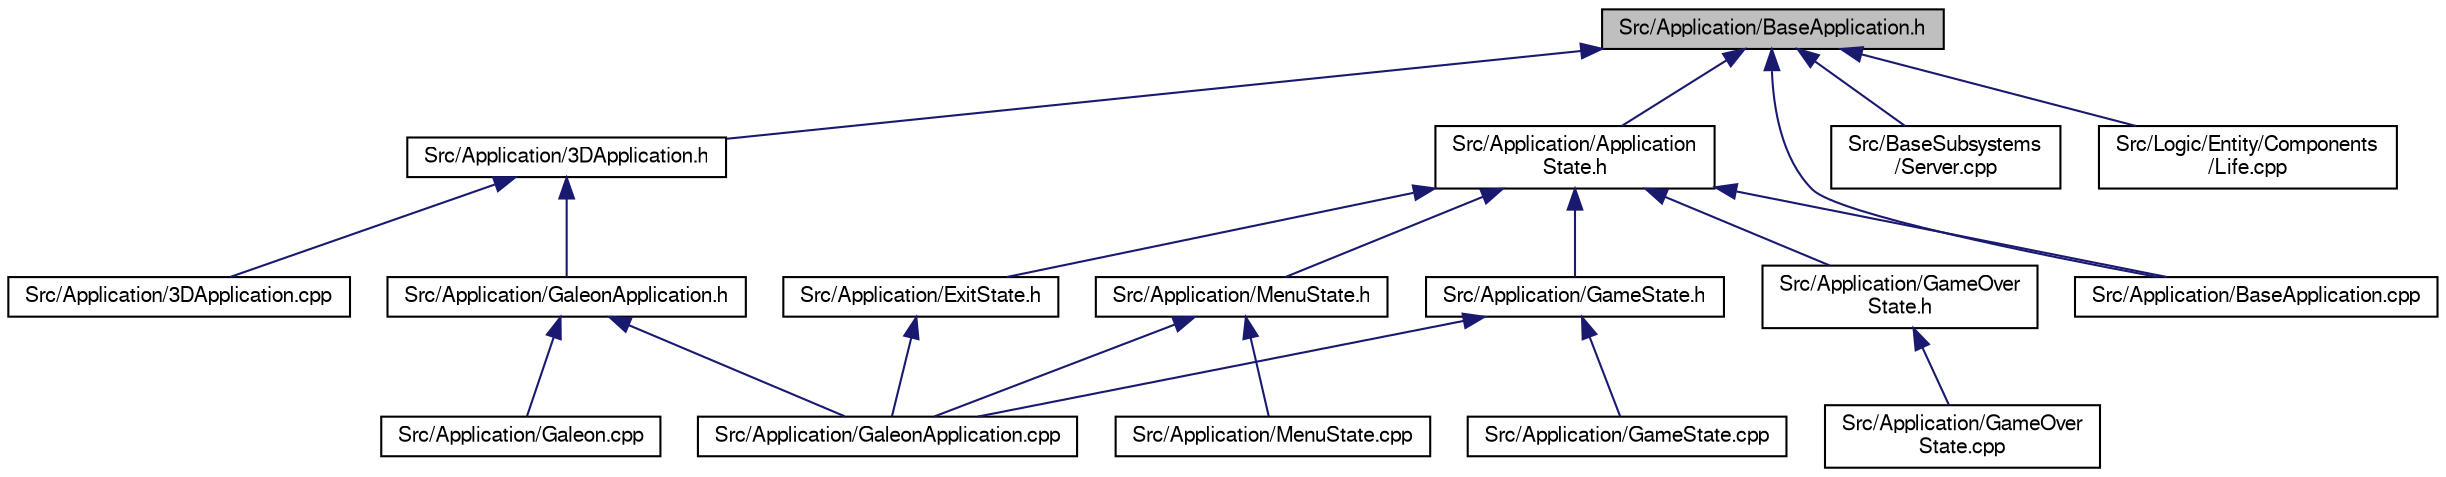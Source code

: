 digraph "Src/Application/BaseApplication.h"
{
  edge [fontname="FreeSans",fontsize="10",labelfontname="FreeSans",labelfontsize="10"];
  node [fontname="FreeSans",fontsize="10",shape=record];
  Node1 [label="Src/Application/BaseApplication.h",height=0.2,width=0.4,color="black", fillcolor="grey75", style="filled", fontcolor="black"];
  Node1 -> Node2 [dir="back",color="midnightblue",fontsize="10",style="solid",fontname="FreeSans"];
  Node2 [label="Src/Application/3DApplication.h",height=0.2,width=0.4,color="black", fillcolor="white", style="filled",URL="$3_d_application_8h.html",tooltip="Contiene la declaración de la clase aplicacion para aplicaciones basadas en Ogre. ..."];
  Node2 -> Node3 [dir="back",color="midnightblue",fontsize="10",style="solid",fontname="FreeSans"];
  Node3 [label="Src/Application/3DApplication.cpp",height=0.2,width=0.4,color="black", fillcolor="white", style="filled",URL="$3_d_application_8cpp.html",tooltip="Contiene la implementación de la clase aplicacion para aplicaciones basadas en Ogre. "];
  Node2 -> Node4 [dir="back",color="midnightblue",fontsize="10",style="solid",fontname="FreeSans"];
  Node4 [label="Src/Application/GaleonApplication.h",height=0.2,width=0.4,color="black", fillcolor="white", style="filled",URL="$_galeon_application_8h.html",tooltip="Contiene la declaración de la clase aplicacion para aplicaciones basadas en Ogre. ..."];
  Node4 -> Node5 [dir="back",color="midnightblue",fontsize="10",style="solid",fontname="FreeSans"];
  Node5 [label="Src/Application/Galeon.cpp",height=0.2,width=0.4,color="black", fillcolor="white", style="filled",URL="$_galeon_8cpp.html",tooltip="Contiene el punto de entrada principal del programa Galeon. "];
  Node4 -> Node6 [dir="back",color="midnightblue",fontsize="10",style="solid",fontname="FreeSans"];
  Node6 [label="Src/Application/GaleonApplication.cpp",height=0.2,width=0.4,color="black", fillcolor="white", style="filled",URL="$_galeon_application_8cpp.html",tooltip="Contiene la implementación de la clase aplicacion para aplicaciones basadas en Ogre. "];
  Node1 -> Node7 [dir="back",color="midnightblue",fontsize="10",style="solid",fontname="FreeSans"];
  Node7 [label="Src/Application/Application\lState.h",height=0.2,width=0.4,color="black", fillcolor="white", style="filled",URL="$_application_state_8h.html",tooltip="Contiene la declaración de la clase que representa un estado de la aplicacion. "];
  Node7 -> Node8 [dir="back",color="midnightblue",fontsize="10",style="solid",fontname="FreeSans"];
  Node8 [label="Src/Application/BaseApplication.cpp",height=0.2,width=0.4,color="black", fillcolor="white", style="filled",URL="$_base_application_8cpp.html",tooltip="Contiene la implementaciï¿œn de la clase aplicacion, que maneja la ejecuciï¿œn de todo el juego..."];
  Node7 -> Node9 [dir="back",color="midnightblue",fontsize="10",style="solid",fontname="FreeSans"];
  Node9 [label="Src/Application/ExitState.h",height=0.2,width=0.4,color="black", fillcolor="white", style="filled",URL="$_exit_state_8h.html",tooltip="Contiene la declaración de un estado muy sencillo e independiente de la plataforma, que provoca la terminación de la aplicación. "];
  Node9 -> Node6 [dir="back",color="midnightblue",fontsize="10",style="solid",fontname="FreeSans"];
  Node7 -> Node10 [dir="back",color="midnightblue",fontsize="10",style="solid",fontname="FreeSans"];
  Node10 [label="Src/Application/MenuState.h",height=0.2,width=0.4,color="black", fillcolor="white", style="filled",URL="$_menu_state_8h.html",tooltip="Contiene la declaración del estado de menú. "];
  Node10 -> Node6 [dir="back",color="midnightblue",fontsize="10",style="solid",fontname="FreeSans"];
  Node10 -> Node11 [dir="back",color="midnightblue",fontsize="10",style="solid",fontname="FreeSans"];
  Node11 [label="Src/Application/MenuState.cpp",height=0.2,width=0.4,color="black", fillcolor="white", style="filled",URL="$_menu_state_8cpp.html",tooltip="Contiene la implementación del estado de menú. "];
  Node7 -> Node12 [dir="back",color="midnightblue",fontsize="10",style="solid",fontname="FreeSans"];
  Node12 [label="Src/Application/GameState.h",height=0.2,width=0.4,color="black", fillcolor="white", style="filled",URL="$_game_state_8h.html",tooltip="Contiene la declaración del estado de juego. "];
  Node12 -> Node6 [dir="back",color="midnightblue",fontsize="10",style="solid",fontname="FreeSans"];
  Node12 -> Node13 [dir="back",color="midnightblue",fontsize="10",style="solid",fontname="FreeSans"];
  Node13 [label="Src/Application/GameState.cpp",height=0.2,width=0.4,color="black", fillcolor="white", style="filled",URL="$_game_state_8cpp.html",tooltip="Contiene la implementación del estado de juego. "];
  Node7 -> Node14 [dir="back",color="midnightblue",fontsize="10",style="solid",fontname="FreeSans"];
  Node14 [label="Src/Application/GameOver\lState.h",height=0.2,width=0.4,color="black", fillcolor="white", style="filled",URL="$_game_over_state_8h.html",tooltip="Contiene la declaraciï¿œn del estado de game over. "];
  Node14 -> Node15 [dir="back",color="midnightblue",fontsize="10",style="solid",fontname="FreeSans"];
  Node15 [label="Src/Application/GameOver\lState.cpp",height=0.2,width=0.4,color="black", fillcolor="white", style="filled",URL="$_game_over_state_8cpp.html",tooltip="Contiene la implementaciï¿œn del estado de game over. "];
  Node1 -> Node8 [dir="back",color="midnightblue",fontsize="10",style="solid",fontname="FreeSans"];
  Node1 -> Node16 [dir="back",color="midnightblue",fontsize="10",style="solid",fontname="FreeSans"];
  Node16 [label="Src/BaseSubsystems\l/Server.cpp",height=0.2,width=0.4,color="black", fillcolor="white", style="filled",URL="$_base_subsystems_2_server_8cpp_source.html"];
  Node1 -> Node17 [dir="back",color="midnightblue",fontsize="10",style="solid",fontname="FreeSans"];
  Node17 [label="Src/Logic/Entity/Components\l/Life.cpp",height=0.2,width=0.4,color="black", fillcolor="white", style="filled",URL="$_life_8cpp.html",tooltip="Contiene la implementaciï¿œn del componente que controla la vida de una entidad. "];
}
